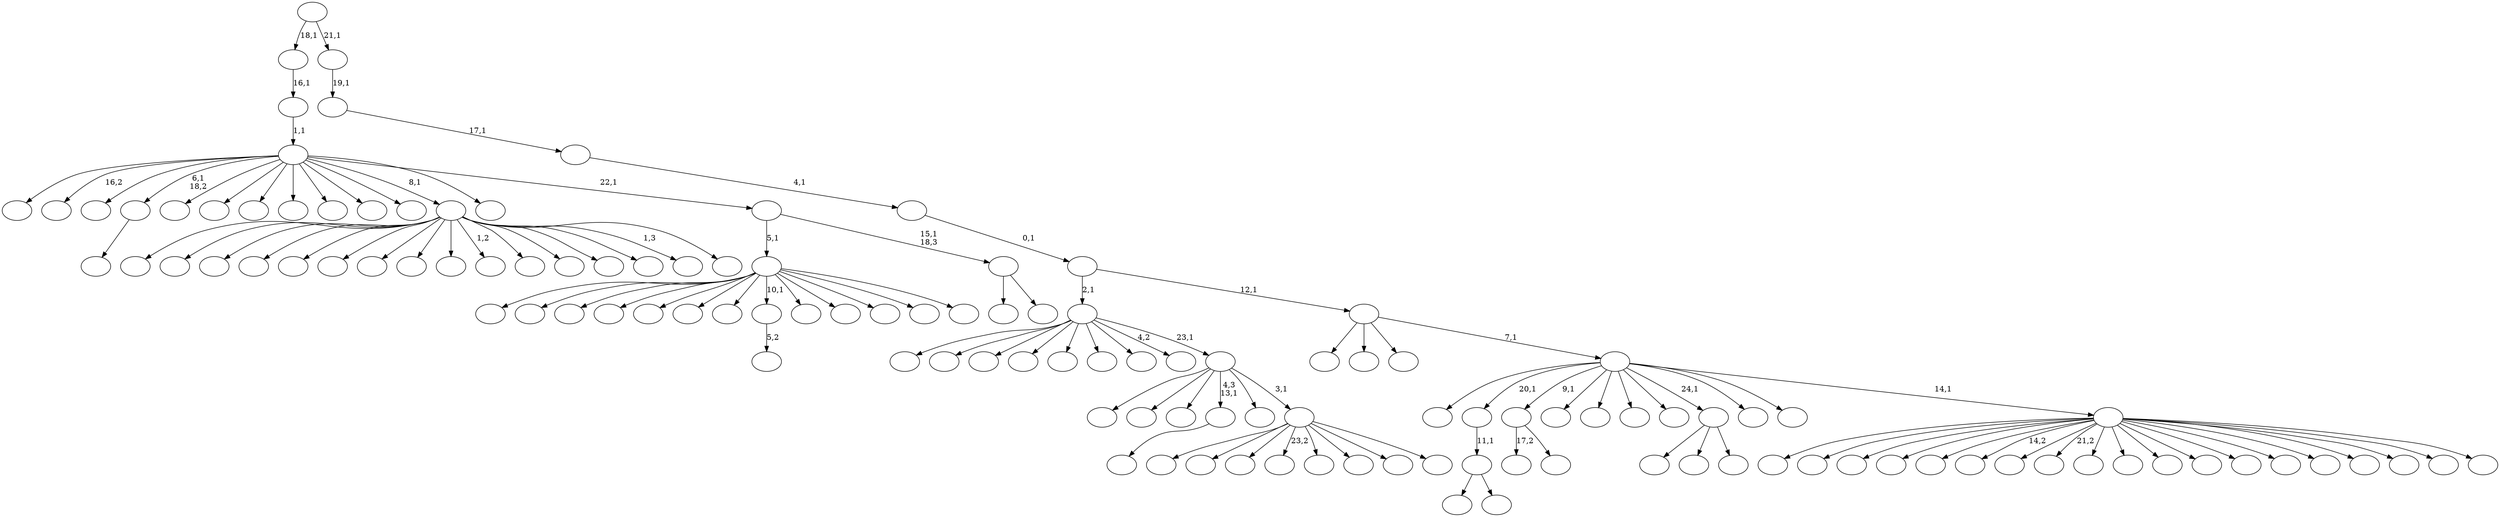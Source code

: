 digraph T {
	125 [label=""]
	124 [label=""]
	123 [label=""]
	122 [label=""]
	121 [label=""]
	120 [label=""]
	119 [label=""]
	118 [label=""]
	117 [label=""]
	116 [label=""]
	115 [label=""]
	114 [label=""]
	113 [label=""]
	112 [label=""]
	111 [label=""]
	110 [label=""]
	109 [label=""]
	108 [label=""]
	107 [label=""]
	106 [label=""]
	105 [label=""]
	104 [label=""]
	103 [label=""]
	102 [label=""]
	101 [label=""]
	100 [label=""]
	99 [label=""]
	98 [label=""]
	97 [label=""]
	96 [label=""]
	95 [label=""]
	94 [label=""]
	93 [label=""]
	92 [label=""]
	91 [label=""]
	90 [label=""]
	89 [label=""]
	88 [label=""]
	87 [label=""]
	86 [label=""]
	85 [label=""]
	84 [label=""]
	83 [label=""]
	82 [label=""]
	81 [label=""]
	80 [label=""]
	79 [label=""]
	78 [label=""]
	77 [label=""]
	76 [label=""]
	75 [label=""]
	74 [label=""]
	73 [label=""]
	72 [label=""]
	71 [label=""]
	70 [label=""]
	69 [label=""]
	68 [label=""]
	67 [label=""]
	66 [label=""]
	65 [label=""]
	64 [label=""]
	63 [label=""]
	62 [label=""]
	61 [label=""]
	60 [label=""]
	59 [label=""]
	58 [label=""]
	57 [label=""]
	56 [label=""]
	55 [label=""]
	54 [label=""]
	53 [label=""]
	52 [label=""]
	51 [label=""]
	50 [label=""]
	49 [label=""]
	48 [label=""]
	47 [label=""]
	46 [label=""]
	45 [label=""]
	44 [label=""]
	43 [label=""]
	42 [label=""]
	41 [label=""]
	40 [label=""]
	39 [label=""]
	38 [label=""]
	37 [label=""]
	36 [label=""]
	35 [label=""]
	34 [label=""]
	33 [label=""]
	32 [label=""]
	31 [label=""]
	30 [label=""]
	29 [label=""]
	28 [label=""]
	27 [label=""]
	26 [label=""]
	25 [label=""]
	24 [label=""]
	23 [label=""]
	22 [label=""]
	21 [label=""]
	20 [label=""]
	19 [label=""]
	18 [label=""]
	17 [label=""]
	16 [label=""]
	15 [label=""]
	14 [label=""]
	13 [label=""]
	12 [label=""]
	11 [label=""]
	10 [label=""]
	9 [label=""]
	8 [label=""]
	7 [label=""]
	6 [label=""]
	5 [label=""]
	4 [label=""]
	3 [label=""]
	2 [label=""]
	1 [label=""]
	0 [label=""]
	96 -> 101 [label=""]
	96 -> 97 [label=""]
	95 -> 96 [label="11,1"]
	92 -> 93 [label=""]
	85 -> 106 [label="17,2"]
	85 -> 86 [label=""]
	57 -> 58 [label="5,2"]
	46 -> 47 [label=""]
	44 -> 112 [label=""]
	44 -> 67 [label=""]
	44 -> 45 [label=""]
	31 -> 125 [label=""]
	31 -> 119 [label=""]
	31 -> 116 [label=""]
	31 -> 114 [label=""]
	31 -> 110 [label=""]
	31 -> 81 [label=""]
	31 -> 74 [label=""]
	31 -> 73 [label=""]
	31 -> 66 [label=""]
	31 -> 61 [label="1,2"]
	31 -> 54 [label=""]
	31 -> 50 [label=""]
	31 -> 40 [label=""]
	31 -> 37 [label=""]
	31 -> 36 [label="1,3"]
	31 -> 32 [label=""]
	27 -> 113 [label=""]
	27 -> 100 [label=""]
	27 -> 94 [label=""]
	27 -> 88 [label=""]
	27 -> 87 [label=""]
	27 -> 79 [label=""]
	27 -> 69 [label=""]
	27 -> 57 [label="10,1"]
	27 -> 56 [label=""]
	27 -> 55 [label=""]
	27 -> 52 [label=""]
	27 -> 41 [label=""]
	27 -> 28 [label=""]
	21 -> 118 [label=""]
	21 -> 22 [label=""]
	20 -> 27 [label="5,1"]
	20 -> 21 [label="15,1\n18,3"]
	19 -> 123 [label=""]
	19 -> 105 [label="16,2"]
	19 -> 98 [label=""]
	19 -> 92 [label="6,1\n18,2"]
	19 -> 91 [label=""]
	19 -> 78 [label=""]
	19 -> 63 [label=""]
	19 -> 49 [label=""]
	19 -> 43 [label=""]
	19 -> 39 [label=""]
	19 -> 33 [label=""]
	19 -> 31 [label="8,1"]
	19 -> 24 [label=""]
	19 -> 20 [label="22,1"]
	18 -> 19 [label="1,1"]
	17 -> 18 [label="16,1"]
	13 -> 102 [label=""]
	13 -> 77 [label=""]
	13 -> 71 [label=""]
	13 -> 64 [label="23,2"]
	13 -> 59 [label=""]
	13 -> 29 [label=""]
	13 -> 23 [label=""]
	13 -> 14 [label=""]
	12 -> 124 [label=""]
	12 -> 84 [label=""]
	12 -> 82 [label=""]
	12 -> 46 [label="4,3\n13,1"]
	12 -> 25 [label=""]
	12 -> 13 [label="3,1"]
	11 -> 122 [label=""]
	11 -> 109 [label=""]
	11 -> 107 [label=""]
	11 -> 99 [label=""]
	11 -> 65 [label=""]
	11 -> 60 [label=""]
	11 -> 35 [label=""]
	11 -> 30 [label="4,2"]
	11 -> 12 [label="23,1"]
	8 -> 121 [label=""]
	8 -> 120 [label=""]
	8 -> 117 [label=""]
	8 -> 111 [label=""]
	8 -> 104 [label=""]
	8 -> 103 [label="14,2"]
	8 -> 90 [label=""]
	8 -> 89 [label="21,2"]
	8 -> 83 [label=""]
	8 -> 72 [label=""]
	8 -> 62 [label=""]
	8 -> 51 [label=""]
	8 -> 48 [label=""]
	8 -> 38 [label=""]
	8 -> 34 [label=""]
	8 -> 16 [label=""]
	8 -> 15 [label=""]
	8 -> 10 [label=""]
	8 -> 9 [label=""]
	7 -> 115 [label=""]
	7 -> 95 [label="20,1"]
	7 -> 85 [label="9,1"]
	7 -> 80 [label=""]
	7 -> 70 [label=""]
	7 -> 68 [label=""]
	7 -> 53 [label=""]
	7 -> 44 [label="24,1"]
	7 -> 42 [label=""]
	7 -> 26 [label=""]
	7 -> 8 [label="14,1"]
	6 -> 108 [label=""]
	6 -> 76 [label=""]
	6 -> 75 [label=""]
	6 -> 7 [label="7,1"]
	5 -> 11 [label="2,1"]
	5 -> 6 [label="12,1"]
	4 -> 5 [label="0,1"]
	3 -> 4 [label="4,1"]
	2 -> 3 [label="17,1"]
	1 -> 2 [label="19,1"]
	0 -> 17 [label="18,1"]
	0 -> 1 [label="21,1"]
}
